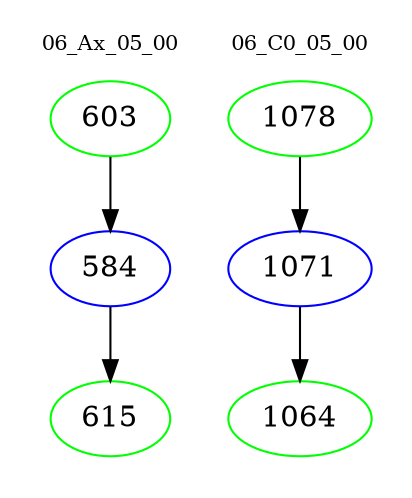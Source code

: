digraph{
subgraph cluster_0 {
color = white
label = "06_Ax_05_00";
fontsize=10;
T0_603 [label="603", color="green"]
T0_603 -> T0_584 [color="black"]
T0_584 [label="584", color="blue"]
T0_584 -> T0_615 [color="black"]
T0_615 [label="615", color="green"]
}
subgraph cluster_1 {
color = white
label = "06_C0_05_00";
fontsize=10;
T1_1078 [label="1078", color="green"]
T1_1078 -> T1_1071 [color="black"]
T1_1071 [label="1071", color="blue"]
T1_1071 -> T1_1064 [color="black"]
T1_1064 [label="1064", color="green"]
}
}
